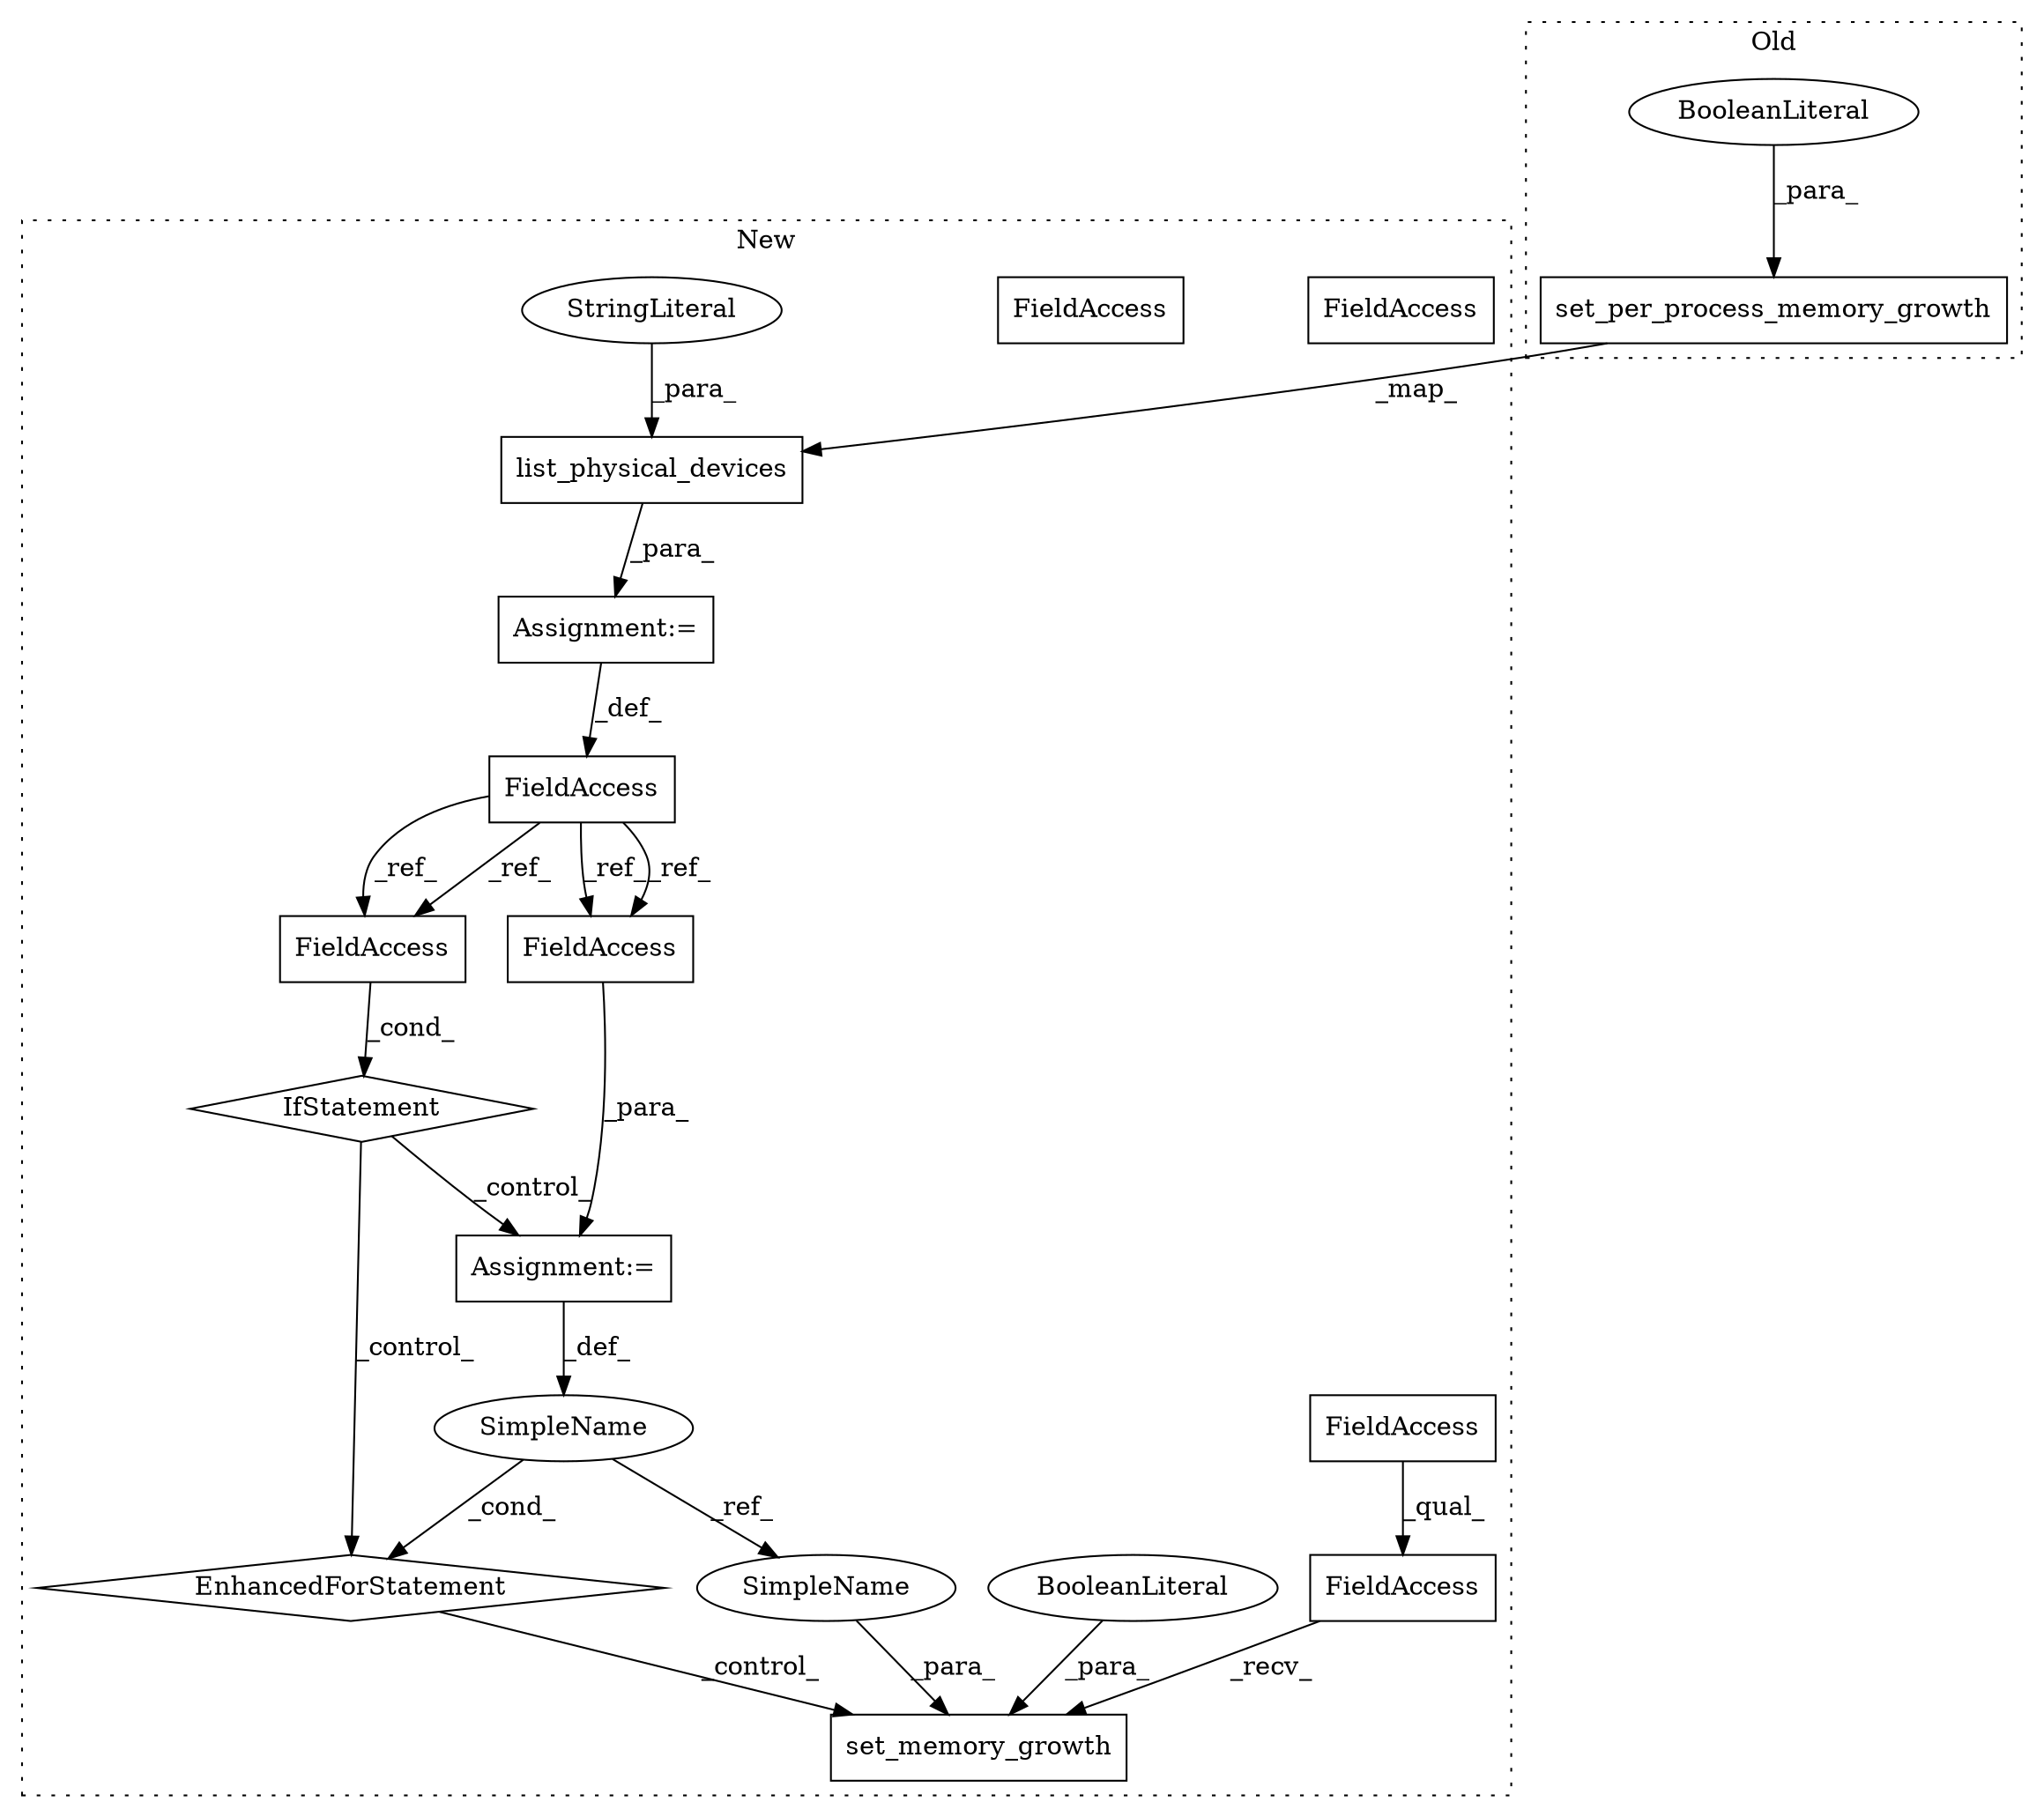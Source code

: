 digraph G {
subgraph cluster0 {
1 [label="set_per_process_memory_growth" a="32" s="359,393" l="30,1" shape="box"];
7 [label="BooleanLiteral" a="9" s="389" l="4" shape="ellipse"];
label = "Old";
style="dotted";
}
subgraph cluster1 {
2 [label="list_physical_devices" a="32" s="373,400" l="22,1" shape="box"];
3 [label="FieldAccess" a="22" s="337" l="4" shape="box"];
4 [label="FieldAccess" a="22" s="492" l="4" shape="box"];
5 [label="EnhancedForStatement" a="70" s="425,496" l="57,2" shape="diamond"];
6 [label="FieldAccess" a="22" s="411" l="4" shape="box"];
8 [label="IfStatement" a="25" s="407,415" l="4,2" shape="diamond"];
9 [label="set_memory_growth" a="32" s="539,565" l="18,1" shape="box"];
10 [label="FieldAccess" a="22" s="508" l="30" shape="box"];
11 [label="FieldAccess" a="22" s="508" l="17" shape="box"];
12 [label="BooleanLiteral" a="9" s="561" l="4" shape="ellipse"];
13 [label="SimpleName" a="42" s="486" l="3" shape="ellipse"];
14 [label="Assignment:=" a="7" s="425,496" l="57,2" shape="box"];
15 [label="Assignment:=" a="7" s="341" l="1" shape="box"];
16 [label="StringLiteral" a="45" s="395" l="5" shape="ellipse"];
17 [label="SimpleName" a="42" s="557" l="3" shape="ellipse"];
18 [label="FieldAccess" a="22" s="411" l="4" shape="box"];
19 [label="FieldAccess" a="22" s="492" l="4" shape="box"];
label = "New";
style="dotted";
}
1 -> 2 [label="_map_"];
2 -> 15 [label="_para_"];
3 -> 18 [label="_ref_"];
3 -> 18 [label="_ref_"];
3 -> 19 [label="_ref_"];
3 -> 19 [label="_ref_"];
5 -> 9 [label="_control_"];
7 -> 1 [label="_para_"];
8 -> 5 [label="_control_"];
8 -> 14 [label="_control_"];
10 -> 9 [label="_recv_"];
11 -> 10 [label="_qual_"];
12 -> 9 [label="_para_"];
13 -> 5 [label="_cond_"];
13 -> 17 [label="_ref_"];
14 -> 13 [label="_def_"];
15 -> 3 [label="_def_"];
16 -> 2 [label="_para_"];
17 -> 9 [label="_para_"];
18 -> 8 [label="_cond_"];
19 -> 14 [label="_para_"];
}